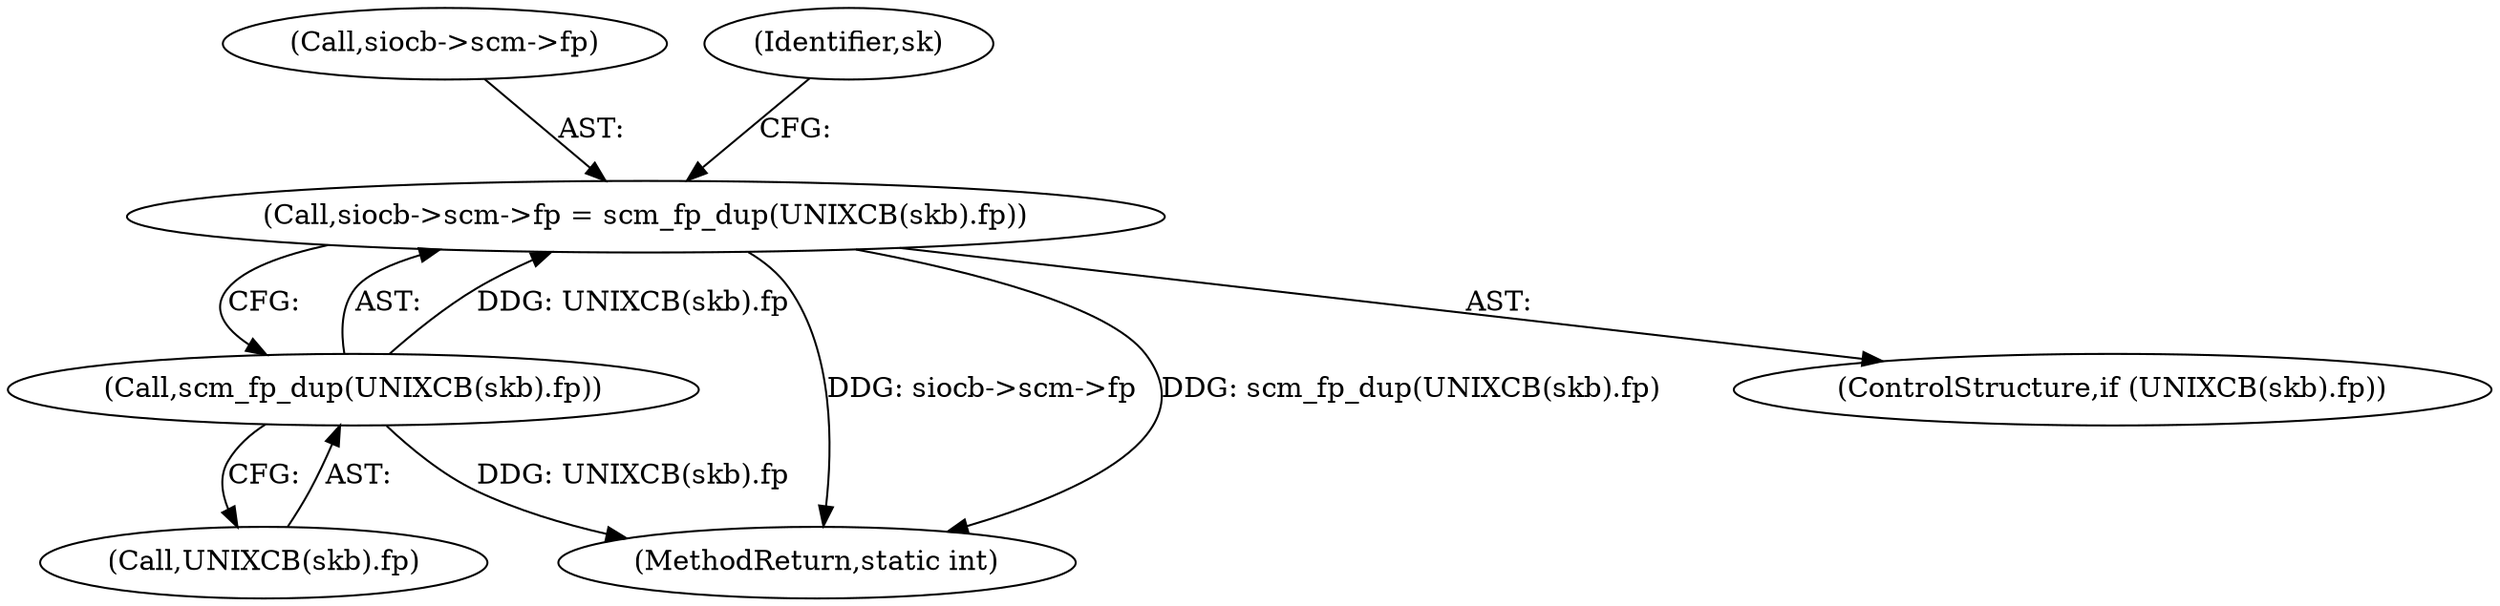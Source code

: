 digraph "0_linux_f3d3342602f8bcbf37d7c46641cb9bca7618eb1c_36@pointer" {
"1000502" [label="(Call,siocb->scm->fp = scm_fp_dup(UNIXCB(skb).fp))"];
"1000508" [label="(Call,scm_fp_dup(UNIXCB(skb).fp))"];
"1000509" [label="(Call,UNIXCB(skb).fp)"];
"1000502" [label="(Call,siocb->scm->fp = scm_fp_dup(UNIXCB(skb).fp))"];
"1000503" [label="(Call,siocb->scm->fp)"];
"1000508" [label="(Call,scm_fp_dup(UNIXCB(skb).fp))"];
"1000514" [label="(Identifier,sk)"];
"1000532" [label="(MethodReturn,static int)"];
"1000497" [label="(ControlStructure,if (UNIXCB(skb).fp))"];
"1000502" -> "1000497"  [label="AST: "];
"1000502" -> "1000508"  [label="CFG: "];
"1000503" -> "1000502"  [label="AST: "];
"1000508" -> "1000502"  [label="AST: "];
"1000514" -> "1000502"  [label="CFG: "];
"1000502" -> "1000532"  [label="DDG: siocb->scm->fp"];
"1000502" -> "1000532"  [label="DDG: scm_fp_dup(UNIXCB(skb).fp)"];
"1000508" -> "1000502"  [label="DDG: UNIXCB(skb).fp"];
"1000508" -> "1000509"  [label="CFG: "];
"1000509" -> "1000508"  [label="AST: "];
"1000508" -> "1000532"  [label="DDG: UNIXCB(skb).fp"];
}
